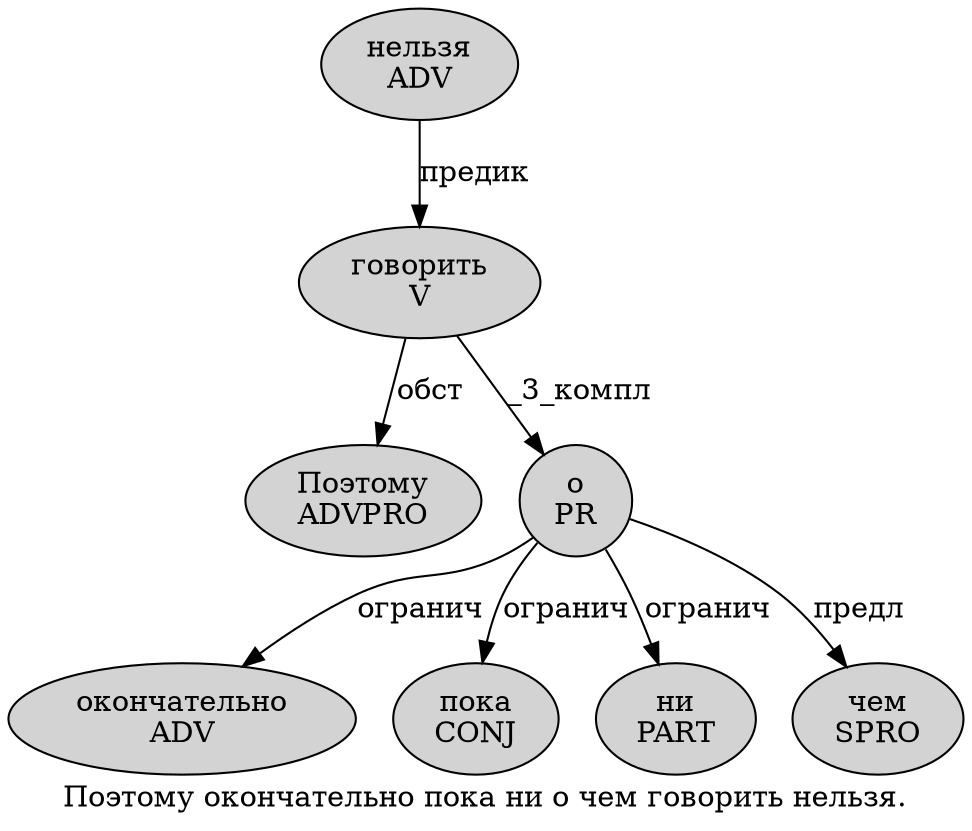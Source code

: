 digraph SENTENCE_988 {
	graph [label="Поэтому окончательно пока ни о чем говорить нельзя."]
	node [style=filled]
		0 [label="Поэтому
ADVPRO" color="" fillcolor=lightgray penwidth=1 shape=ellipse]
		1 [label="окончательно
ADV" color="" fillcolor=lightgray penwidth=1 shape=ellipse]
		2 [label="пока
CONJ" color="" fillcolor=lightgray penwidth=1 shape=ellipse]
		3 [label="ни
PART" color="" fillcolor=lightgray penwidth=1 shape=ellipse]
		4 [label="о
PR" color="" fillcolor=lightgray penwidth=1 shape=ellipse]
		5 [label="чем
SPRO" color="" fillcolor=lightgray penwidth=1 shape=ellipse]
		6 [label="говорить
V" color="" fillcolor=lightgray penwidth=1 shape=ellipse]
		7 [label="нельзя
ADV" color="" fillcolor=lightgray penwidth=1 shape=ellipse]
			6 -> 0 [label="обст"]
			6 -> 4 [label="_3_компл"]
			7 -> 6 [label="предик"]
			4 -> 1 [label="огранич"]
			4 -> 2 [label="огранич"]
			4 -> 3 [label="огранич"]
			4 -> 5 [label="предл"]
}